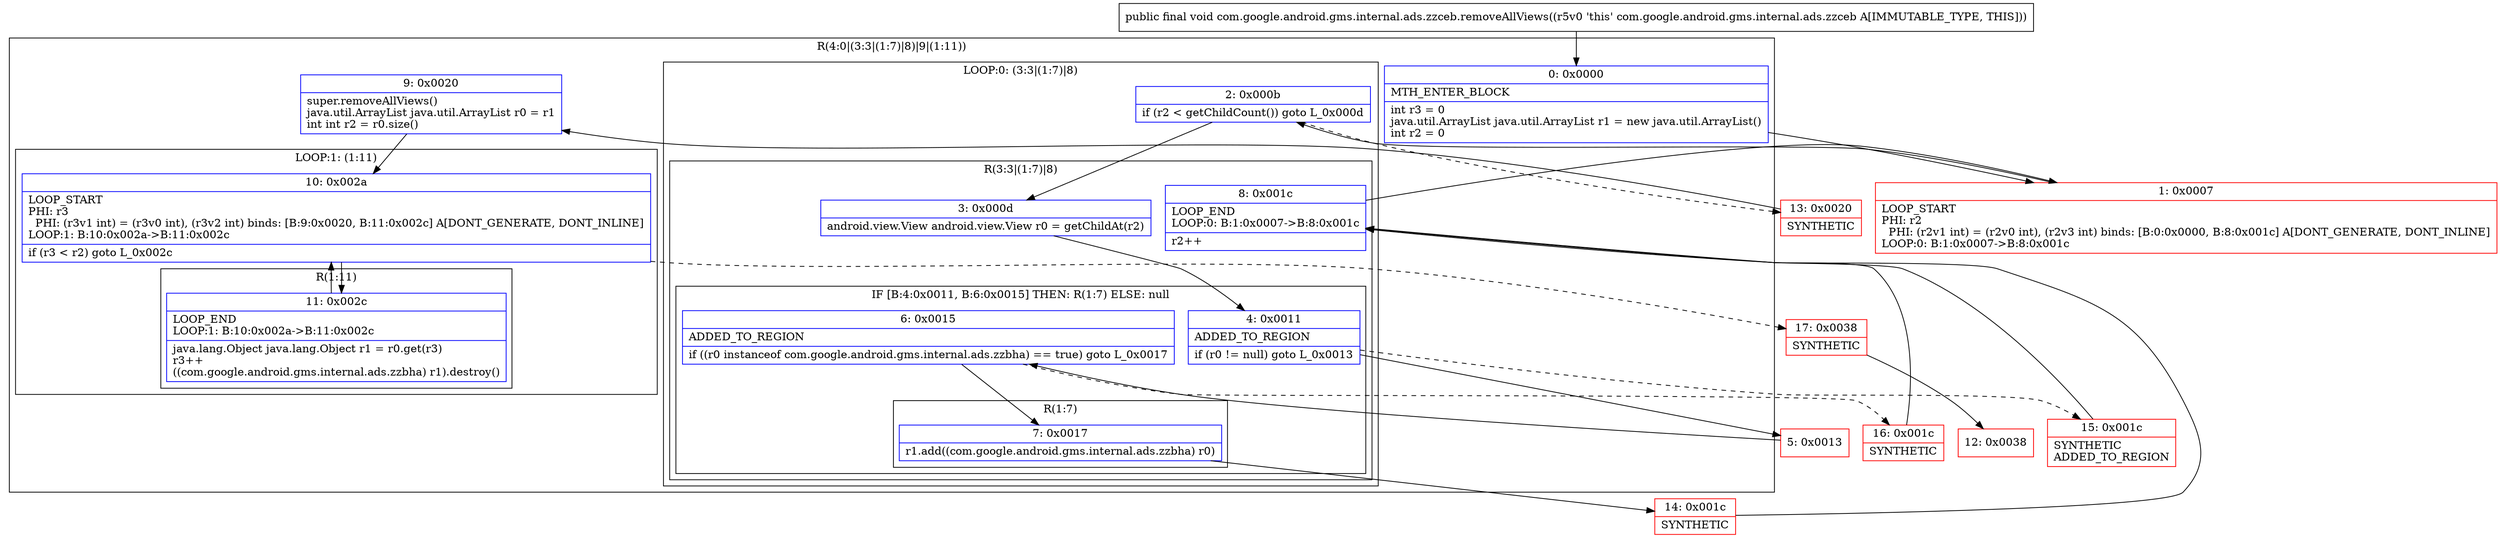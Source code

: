digraph "CFG forcom.google.android.gms.internal.ads.zzceb.removeAllViews()V" {
subgraph cluster_Region_1130049213 {
label = "R(4:0|(3:3|(1:7)|8)|9|(1:11))";
node [shape=record,color=blue];
Node_0 [shape=record,label="{0\:\ 0x0000|MTH_ENTER_BLOCK\l|int r3 = 0\ljava.util.ArrayList java.util.ArrayList r1 = new java.util.ArrayList()\lint r2 = 0\l}"];
subgraph cluster_LoopRegion_1196195762 {
label = "LOOP:0: (3:3|(1:7)|8)";
node [shape=record,color=blue];
Node_2 [shape=record,label="{2\:\ 0x000b|if (r2 \< getChildCount()) goto L_0x000d\l}"];
subgraph cluster_Region_1778753809 {
label = "R(3:3|(1:7)|8)";
node [shape=record,color=blue];
Node_3 [shape=record,label="{3\:\ 0x000d|android.view.View android.view.View r0 = getChildAt(r2)\l}"];
subgraph cluster_IfRegion_930641828 {
label = "IF [B:4:0x0011, B:6:0x0015] THEN: R(1:7) ELSE: null";
node [shape=record,color=blue];
Node_4 [shape=record,label="{4\:\ 0x0011|ADDED_TO_REGION\l|if (r0 != null) goto L_0x0013\l}"];
Node_6 [shape=record,label="{6\:\ 0x0015|ADDED_TO_REGION\l|if ((r0 instanceof com.google.android.gms.internal.ads.zzbha) == true) goto L_0x0017\l}"];
subgraph cluster_Region_1568181350 {
label = "R(1:7)";
node [shape=record,color=blue];
Node_7 [shape=record,label="{7\:\ 0x0017|r1.add((com.google.android.gms.internal.ads.zzbha) r0)\l}"];
}
}
Node_8 [shape=record,label="{8\:\ 0x001c|LOOP_END\lLOOP:0: B:1:0x0007\-\>B:8:0x001c\l|r2++\l}"];
}
}
Node_9 [shape=record,label="{9\:\ 0x0020|super.removeAllViews()\ljava.util.ArrayList java.util.ArrayList r0 = r1\lint int r2 = r0.size()\l}"];
subgraph cluster_LoopRegion_502799134 {
label = "LOOP:1: (1:11)";
node [shape=record,color=blue];
Node_10 [shape=record,label="{10\:\ 0x002a|LOOP_START\lPHI: r3 \l  PHI: (r3v1 int) = (r3v0 int), (r3v2 int) binds: [B:9:0x0020, B:11:0x002c] A[DONT_GENERATE, DONT_INLINE]\lLOOP:1: B:10:0x002a\-\>B:11:0x002c\l|if (r3 \< r2) goto L_0x002c\l}"];
subgraph cluster_Region_846455528 {
label = "R(1:11)";
node [shape=record,color=blue];
Node_11 [shape=record,label="{11\:\ 0x002c|LOOP_END\lLOOP:1: B:10:0x002a\-\>B:11:0x002c\l|java.lang.Object java.lang.Object r1 = r0.get(r3)\lr3++\l((com.google.android.gms.internal.ads.zzbha) r1).destroy()\l}"];
}
}
}
Node_1 [shape=record,color=red,label="{1\:\ 0x0007|LOOP_START\lPHI: r2 \l  PHI: (r2v1 int) = (r2v0 int), (r2v3 int) binds: [B:0:0x0000, B:8:0x001c] A[DONT_GENERATE, DONT_INLINE]\lLOOP:0: B:1:0x0007\-\>B:8:0x001c\l}"];
Node_5 [shape=record,color=red,label="{5\:\ 0x0013}"];
Node_12 [shape=record,color=red,label="{12\:\ 0x0038}"];
Node_13 [shape=record,color=red,label="{13\:\ 0x0020|SYNTHETIC\l}"];
Node_14 [shape=record,color=red,label="{14\:\ 0x001c|SYNTHETIC\l}"];
Node_15 [shape=record,color=red,label="{15\:\ 0x001c|SYNTHETIC\lADDED_TO_REGION\l}"];
Node_16 [shape=record,color=red,label="{16\:\ 0x001c|SYNTHETIC\l}"];
Node_17 [shape=record,color=red,label="{17\:\ 0x0038|SYNTHETIC\l}"];
MethodNode[shape=record,label="{public final void com.google.android.gms.internal.ads.zzceb.removeAllViews((r5v0 'this' com.google.android.gms.internal.ads.zzceb A[IMMUTABLE_TYPE, THIS])) }"];
MethodNode -> Node_0;
Node_0 -> Node_1;
Node_2 -> Node_3;
Node_2 -> Node_13[style=dashed];
Node_3 -> Node_4;
Node_4 -> Node_5;
Node_4 -> Node_15[style=dashed];
Node_6 -> Node_7;
Node_6 -> Node_16[style=dashed];
Node_7 -> Node_14;
Node_8 -> Node_1;
Node_9 -> Node_10;
Node_10 -> Node_11;
Node_10 -> Node_17[style=dashed];
Node_11 -> Node_10;
Node_1 -> Node_2;
Node_5 -> Node_6;
Node_13 -> Node_9;
Node_14 -> Node_8;
Node_15 -> Node_8;
Node_16 -> Node_8;
Node_17 -> Node_12;
}

